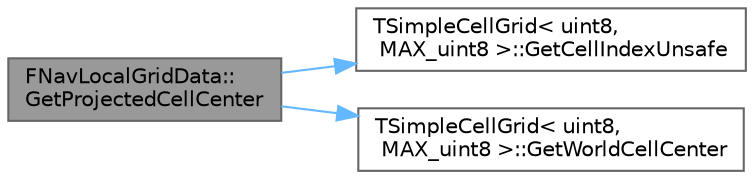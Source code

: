 digraph "FNavLocalGridData::GetProjectedCellCenter"
{
 // INTERACTIVE_SVG=YES
 // LATEX_PDF_SIZE
  bgcolor="transparent";
  edge [fontname=Helvetica,fontsize=10,labelfontname=Helvetica,labelfontsize=10];
  node [fontname=Helvetica,fontsize=10,shape=box,height=0.2,width=0.4];
  rankdir="LR";
  Node1 [id="Node000001",label="FNavLocalGridData::\lGetProjectedCellCenter",height=0.2,width=0.4,color="gray40", fillcolor="grey60", style="filled", fontcolor="black",tooltip="convert cell coords on grid to world location using projected heights"];
  Node1 -> Node2 [id="edge1_Node000001_Node000002",color="steelblue1",style="solid",tooltip=" "];
  Node2 [id="Node000002",label="TSimpleCellGrid\< uint8,\l MAX_uint8 \>::GetCellIndexUnsafe",height=0.2,width=0.4,color="grey40", fillcolor="white", style="filled",URL="$d2/dcb/structTSimpleCellGrid.html#aa481261fbf8e614f86e0300589a6cd76",tooltip=" "];
  Node1 -> Node3 [id="edge2_Node000001_Node000003",color="steelblue1",style="solid",tooltip=" "];
  Node3 [id="Node000003",label="TSimpleCellGrid\< uint8,\l MAX_uint8 \>::GetWorldCellCenter",height=0.2,width=0.4,color="grey40", fillcolor="white", style="filled",URL="$d2/dcb/structTSimpleCellGrid.html#a0fadce72988b89b3f232507f0e1163cc",tooltip=" "];
}
